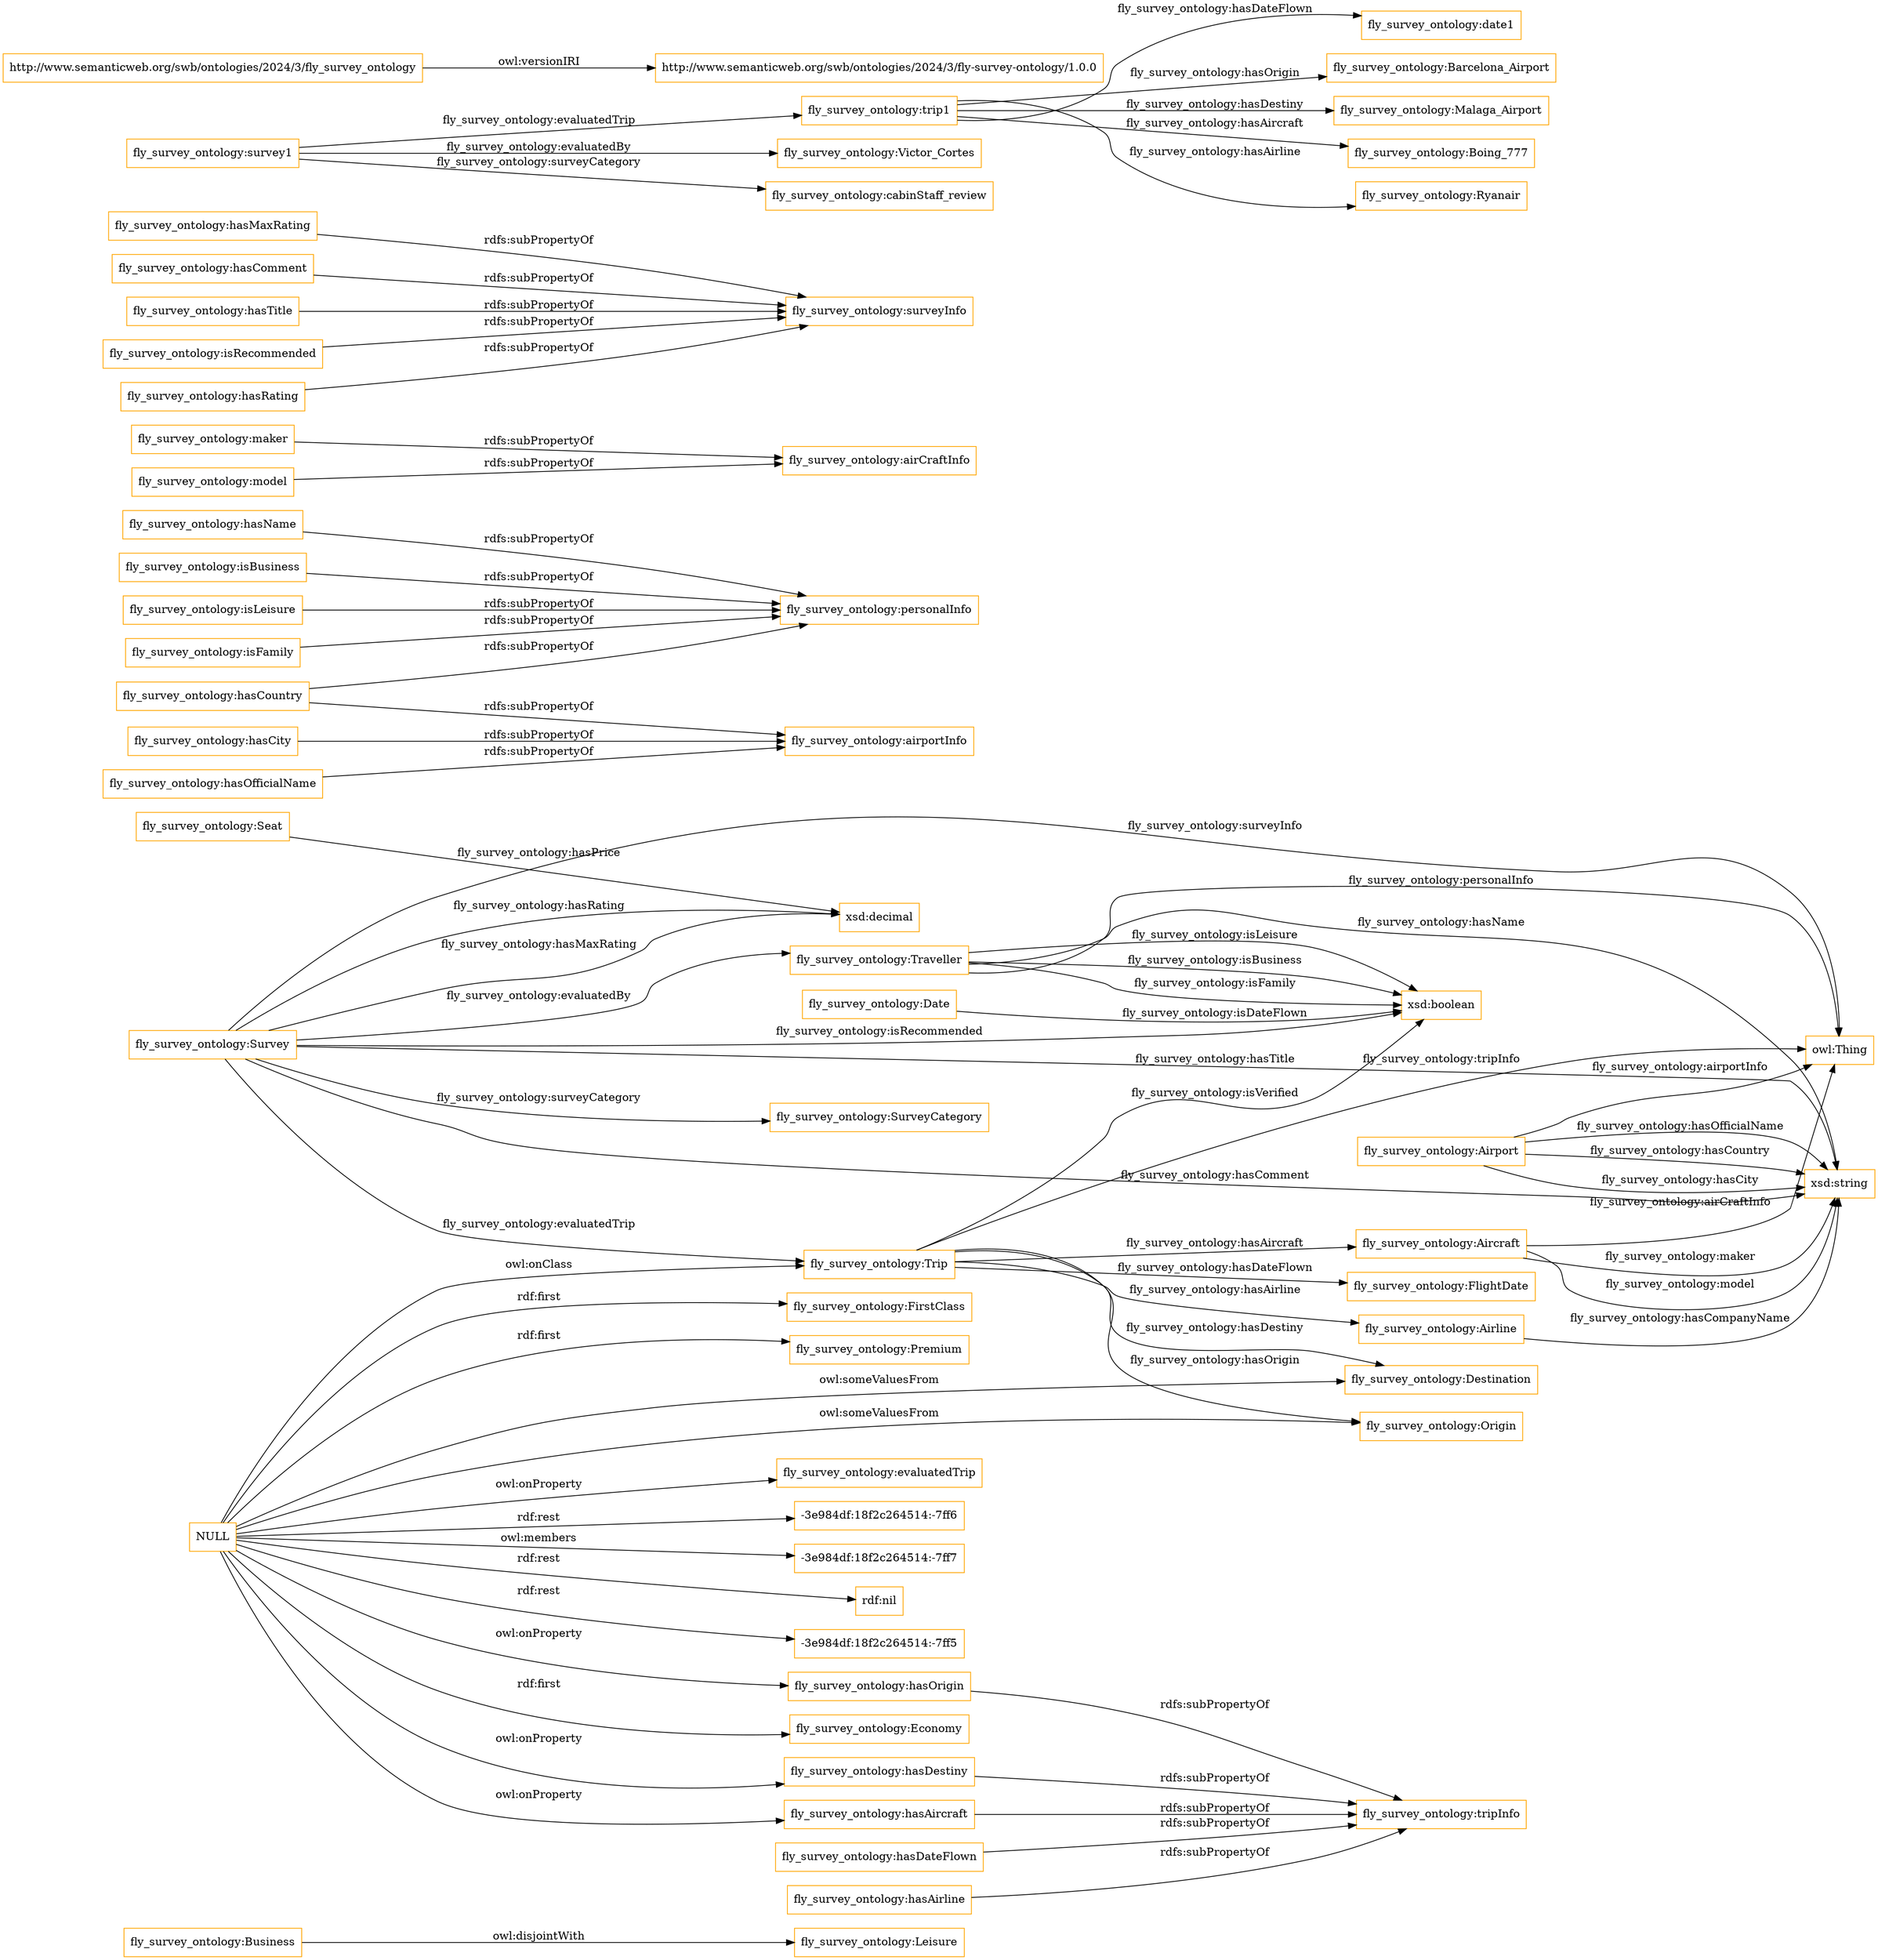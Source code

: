 digraph ar2dtool_diagram { 
rankdir=LR;
size="1501"
node [shape = rectangle, color="orange"]; "fly_survey_ontology:Business" "fly_survey_ontology:Traveller" "fly_survey_ontology:Origin" "fly_survey_ontology:Economy" "fly_survey_ontology:Survey" "fly_survey_ontology:FlightDate" "fly_survey_ontology:Aircraft" "fly_survey_ontology:Trip" "fly_survey_ontology:Seat" "fly_survey_ontology:Destination" "fly_survey_ontology:Date" "fly_survey_ontology:Airline" "fly_survey_ontology:Leisure" "fly_survey_ontology:FirstClass" "fly_survey_ontology:Airport" "fly_survey_ontology:Premium" "fly_survey_ontology:SurveyCategory" ; /*classes style*/
	"fly_survey_ontology:hasName" -> "fly_survey_ontology:personalInfo" [ label = "rdfs:subPropertyOf" ];
	"fly_survey_ontology:isBusiness" -> "fly_survey_ontology:personalInfo" [ label = "rdfs:subPropertyOf" ];
	"fly_survey_ontology:hasOrigin" -> "fly_survey_ontology:tripInfo" [ label = "rdfs:subPropertyOf" ];
	"fly_survey_ontology:isLeisure" -> "fly_survey_ontology:personalInfo" [ label = "rdfs:subPropertyOf" ];
	"fly_survey_ontology:maker" -> "fly_survey_ontology:airCraftInfo" [ label = "rdfs:subPropertyOf" ];
	"fly_survey_ontology:hasDestiny" -> "fly_survey_ontology:tripInfo" [ label = "rdfs:subPropertyOf" ];
	"fly_survey_ontology:hasCity" -> "fly_survey_ontology:airportInfo" [ label = "rdfs:subPropertyOf" ];
	"fly_survey_ontology:hasMaxRating" -> "fly_survey_ontology:surveyInfo" [ label = "rdfs:subPropertyOf" ];
	"fly_survey_ontology:hasComment" -> "fly_survey_ontology:surveyInfo" [ label = "rdfs:subPropertyOf" ];
	"fly_survey_ontology:hasAircraft" -> "fly_survey_ontology:tripInfo" [ label = "rdfs:subPropertyOf" ];
	"fly_survey_ontology:isFamily" -> "fly_survey_ontology:personalInfo" [ label = "rdfs:subPropertyOf" ];
	"fly_survey_ontology:model" -> "fly_survey_ontology:airCraftInfo" [ label = "rdfs:subPropertyOf" ];
	"fly_survey_ontology:hasTitle" -> "fly_survey_ontology:surveyInfo" [ label = "rdfs:subPropertyOf" ];
	"fly_survey_ontology:isRecommended" -> "fly_survey_ontology:surveyInfo" [ label = "rdfs:subPropertyOf" ];
	"fly_survey_ontology:survey1" -> "fly_survey_ontology:trip1" [ label = "fly_survey_ontology:evaluatedTrip" ];
	"fly_survey_ontology:survey1" -> "fly_survey_ontology:Victor_Cortes" [ label = "fly_survey_ontology:evaluatedBy" ];
	"fly_survey_ontology:survey1" -> "fly_survey_ontology:cabinStaff_review" [ label = "fly_survey_ontology:surveyCategory" ];
	"fly_survey_ontology:Business" -> "fly_survey_ontology:Leisure" [ label = "owl:disjointWith" ];
	"fly_survey_ontology:hasOfficialName" -> "fly_survey_ontology:airportInfo" [ label = "rdfs:subPropertyOf" ];
	"fly_survey_ontology:hasRating" -> "fly_survey_ontology:surveyInfo" [ label = "rdfs:subPropertyOf" ];
	"fly_survey_ontology:trip1" -> "fly_survey_ontology:date1" [ label = "fly_survey_ontology:hasDateFlown" ];
	"fly_survey_ontology:trip1" -> "fly_survey_ontology:Barcelona_Airport" [ label = "fly_survey_ontology:hasOrigin" ];
	"fly_survey_ontology:trip1" -> "fly_survey_ontology:Malaga_Airport" [ label = "fly_survey_ontology:hasDestiny" ];
	"fly_survey_ontology:trip1" -> "fly_survey_ontology:Boing_777" [ label = "fly_survey_ontology:hasAircraft" ];
	"fly_survey_ontology:trip1" -> "fly_survey_ontology:Ryanair" [ label = "fly_survey_ontology:hasAirline" ];
	"fly_survey_ontology:hasCountry" -> "fly_survey_ontology:personalInfo" [ label = "rdfs:subPropertyOf" ];
	"fly_survey_ontology:hasCountry" -> "fly_survey_ontology:airportInfo" [ label = "rdfs:subPropertyOf" ];
	"fly_survey_ontology:hasDateFlown" -> "fly_survey_ontology:tripInfo" [ label = "rdfs:subPropertyOf" ];
	"http://www.semanticweb.org/swb/ontologies/2024/3/fly_survey_ontology" -> "http://www.semanticweb.org/swb/ontologies/2024/3/fly-survey-ontology/1.0.0" [ label = "owl:versionIRI" ];
	"fly_survey_ontology:hasAirline" -> "fly_survey_ontology:tripInfo" [ label = "rdfs:subPropertyOf" ];
	"NULL" -> "fly_survey_ontology:FirstClass" [ label = "rdf:first" ];
	"NULL" -> "fly_survey_ontology:hasAircraft" [ label = "owl:onProperty" ];
	"NULL" -> "fly_survey_ontology:hasDestiny" [ label = "owl:onProperty" ];
	"NULL" -> "fly_survey_ontology:Premium" [ label = "rdf:first" ];
	"NULL" -> "fly_survey_ontology:Destination" [ label = "owl:someValuesFrom" ];
	"NULL" -> "fly_survey_ontology:evaluatedTrip" [ label = "owl:onProperty" ];
	"NULL" -> "-3e984df:18f2c264514:-7ff6" [ label = "rdf:rest" ];
	"NULL" -> "fly_survey_ontology:Economy" [ label = "rdf:first" ];
	"NULL" -> "-3e984df:18f2c264514:-7ff7" [ label = "owl:members" ];
	"NULL" -> "fly_survey_ontology:Origin" [ label = "owl:someValuesFrom" ];
	"NULL" -> "rdf:nil" [ label = "rdf:rest" ];
	"NULL" -> "-3e984df:18f2c264514:-7ff5" [ label = "rdf:rest" ];
	"NULL" -> "fly_survey_ontology:hasOrigin" [ label = "owl:onProperty" ];
	"NULL" -> "fly_survey_ontology:Trip" [ label = "owl:onClass" ];
	"fly_survey_ontology:Traveller" -> "xsd:boolean" [ label = "fly_survey_ontology:isFamily" ];
	"fly_survey_ontology:Traveller" -> "xsd:boolean" [ label = "fly_survey_ontology:isLeisure" ];
	"fly_survey_ontology:Survey" -> "xsd:decimal" [ label = "fly_survey_ontology:hasMaxRating" ];
	"fly_survey_ontology:Trip" -> "owl:Thing" [ label = "fly_survey_ontology:tripInfo" ];
	"fly_survey_ontology:Survey" -> "fly_survey_ontology:Traveller" [ label = "fly_survey_ontology:evaluatedBy" ];
	"fly_survey_ontology:Traveller" -> "xsd:boolean" [ label = "fly_survey_ontology:isBusiness" ];
	"fly_survey_ontology:Airline" -> "xsd:string" [ label = "fly_survey_ontology:hasCompanyName" ];
	"fly_survey_ontology:Traveller" -> "xsd:string" [ label = "fly_survey_ontology:hasName" ];
	"fly_survey_ontology:Trip" -> "xsd:boolean" [ label = "fly_survey_ontology:isVerified" ];
	"fly_survey_ontology:Trip" -> "fly_survey_ontology:Airline" [ label = "fly_survey_ontology:hasAirline" ];
	"fly_survey_ontology:Date" -> "xsd:boolean" [ label = "fly_survey_ontology:isDateFlown" ];
	"fly_survey_ontology:Survey" -> "fly_survey_ontology:SurveyCategory" [ label = "fly_survey_ontology:surveyCategory" ];
	"fly_survey_ontology:Survey" -> "xsd:string" [ label = "fly_survey_ontology:hasTitle" ];
	"fly_survey_ontology:Survey" -> "xsd:boolean" [ label = "fly_survey_ontology:isRecommended" ];
	"fly_survey_ontology:Trip" -> "fly_survey_ontology:Destination" [ label = "fly_survey_ontology:hasDestiny" ];
	"fly_survey_ontology:Trip" -> "fly_survey_ontology:Aircraft" [ label = "fly_survey_ontology:hasAircraft" ];
	"fly_survey_ontology:Seat" -> "xsd:decimal" [ label = "fly_survey_ontology:hasPrice" ];
	"fly_survey_ontology:Airport" -> "xsd:string" [ label = "fly_survey_ontology:hasCountry" ];
	"fly_survey_ontology:Trip" -> "fly_survey_ontology:FlightDate" [ label = "fly_survey_ontology:hasDateFlown" ];
	"fly_survey_ontology:Airport" -> "owl:Thing" [ label = "fly_survey_ontology:airportInfo" ];
	"fly_survey_ontology:Aircraft" -> "owl:Thing" [ label = "fly_survey_ontology:airCraftInfo" ];
	"fly_survey_ontology:Survey" -> "xsd:string" [ label = "fly_survey_ontology:hasComment" ];
	"fly_survey_ontology:Trip" -> "fly_survey_ontology:Origin" [ label = "fly_survey_ontology:hasOrigin" ];
	"fly_survey_ontology:Aircraft" -> "xsd:string" [ label = "fly_survey_ontology:maker" ];
	"fly_survey_ontology:Airport" -> "xsd:string" [ label = "fly_survey_ontology:hasCity" ];
	"fly_survey_ontology:Traveller" -> "owl:Thing" [ label = "fly_survey_ontology:personalInfo" ];
	"fly_survey_ontology:Airport" -> "xsd:string" [ label = "fly_survey_ontology:hasOfficialName" ];
	"fly_survey_ontology:Aircraft" -> "xsd:string" [ label = "fly_survey_ontology:model" ];
	"fly_survey_ontology:Survey" -> "owl:Thing" [ label = "fly_survey_ontology:surveyInfo" ];
	"fly_survey_ontology:Survey" -> "xsd:decimal" [ label = "fly_survey_ontology:hasRating" ];
	"fly_survey_ontology:Survey" -> "fly_survey_ontology:Trip" [ label = "fly_survey_ontology:evaluatedTrip" ];

}
